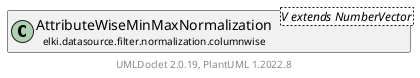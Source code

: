 @startuml
    remove .*\.(Instance|Par|Parameterizer|Factory)$
    set namespaceSeparator none
    hide empty fields
    hide empty methods

    class "<size:14>AttributeWiseMinMaxNormalization.Par\n<size:10>elki.datasource.filter.normalization.columnwise" as elki.datasource.filter.normalization.columnwise.AttributeWiseMinMaxNormalization.Par<V extends NumberVector> [[AttributeWiseMinMaxNormalization.Par.html]] {
        {static} +MINIMA_ID: OptionID
        {static} +MAXIMA_ID: OptionID
        -maxima: double[]
        -minima: double[]
        +configure(Parameterization): void
        +make(): AttributeWiseMinMaxNormalization<V extends NumberVector>
    }

    interface "<size:14>Parameterizer\n<size:10>elki.utilities.optionhandling" as elki.utilities.optionhandling.Parameterizer [[../../../../utilities/optionhandling/Parameterizer.html]] {
        {abstract} +make(): Object
    }
    class "<size:14>AttributeWiseMinMaxNormalization\n<size:10>elki.datasource.filter.normalization.columnwise" as elki.datasource.filter.normalization.columnwise.AttributeWiseMinMaxNormalization<V extends NumberVector> [[AttributeWiseMinMaxNormalization.html]]

    elki.utilities.optionhandling.Parameterizer <|.. elki.datasource.filter.normalization.columnwise.AttributeWiseMinMaxNormalization.Par
    elki.datasource.filter.normalization.columnwise.AttributeWiseMinMaxNormalization +-- elki.datasource.filter.normalization.columnwise.AttributeWiseMinMaxNormalization.Par

    center footer UMLDoclet 2.0.19, PlantUML 1.2022.8
@enduml
